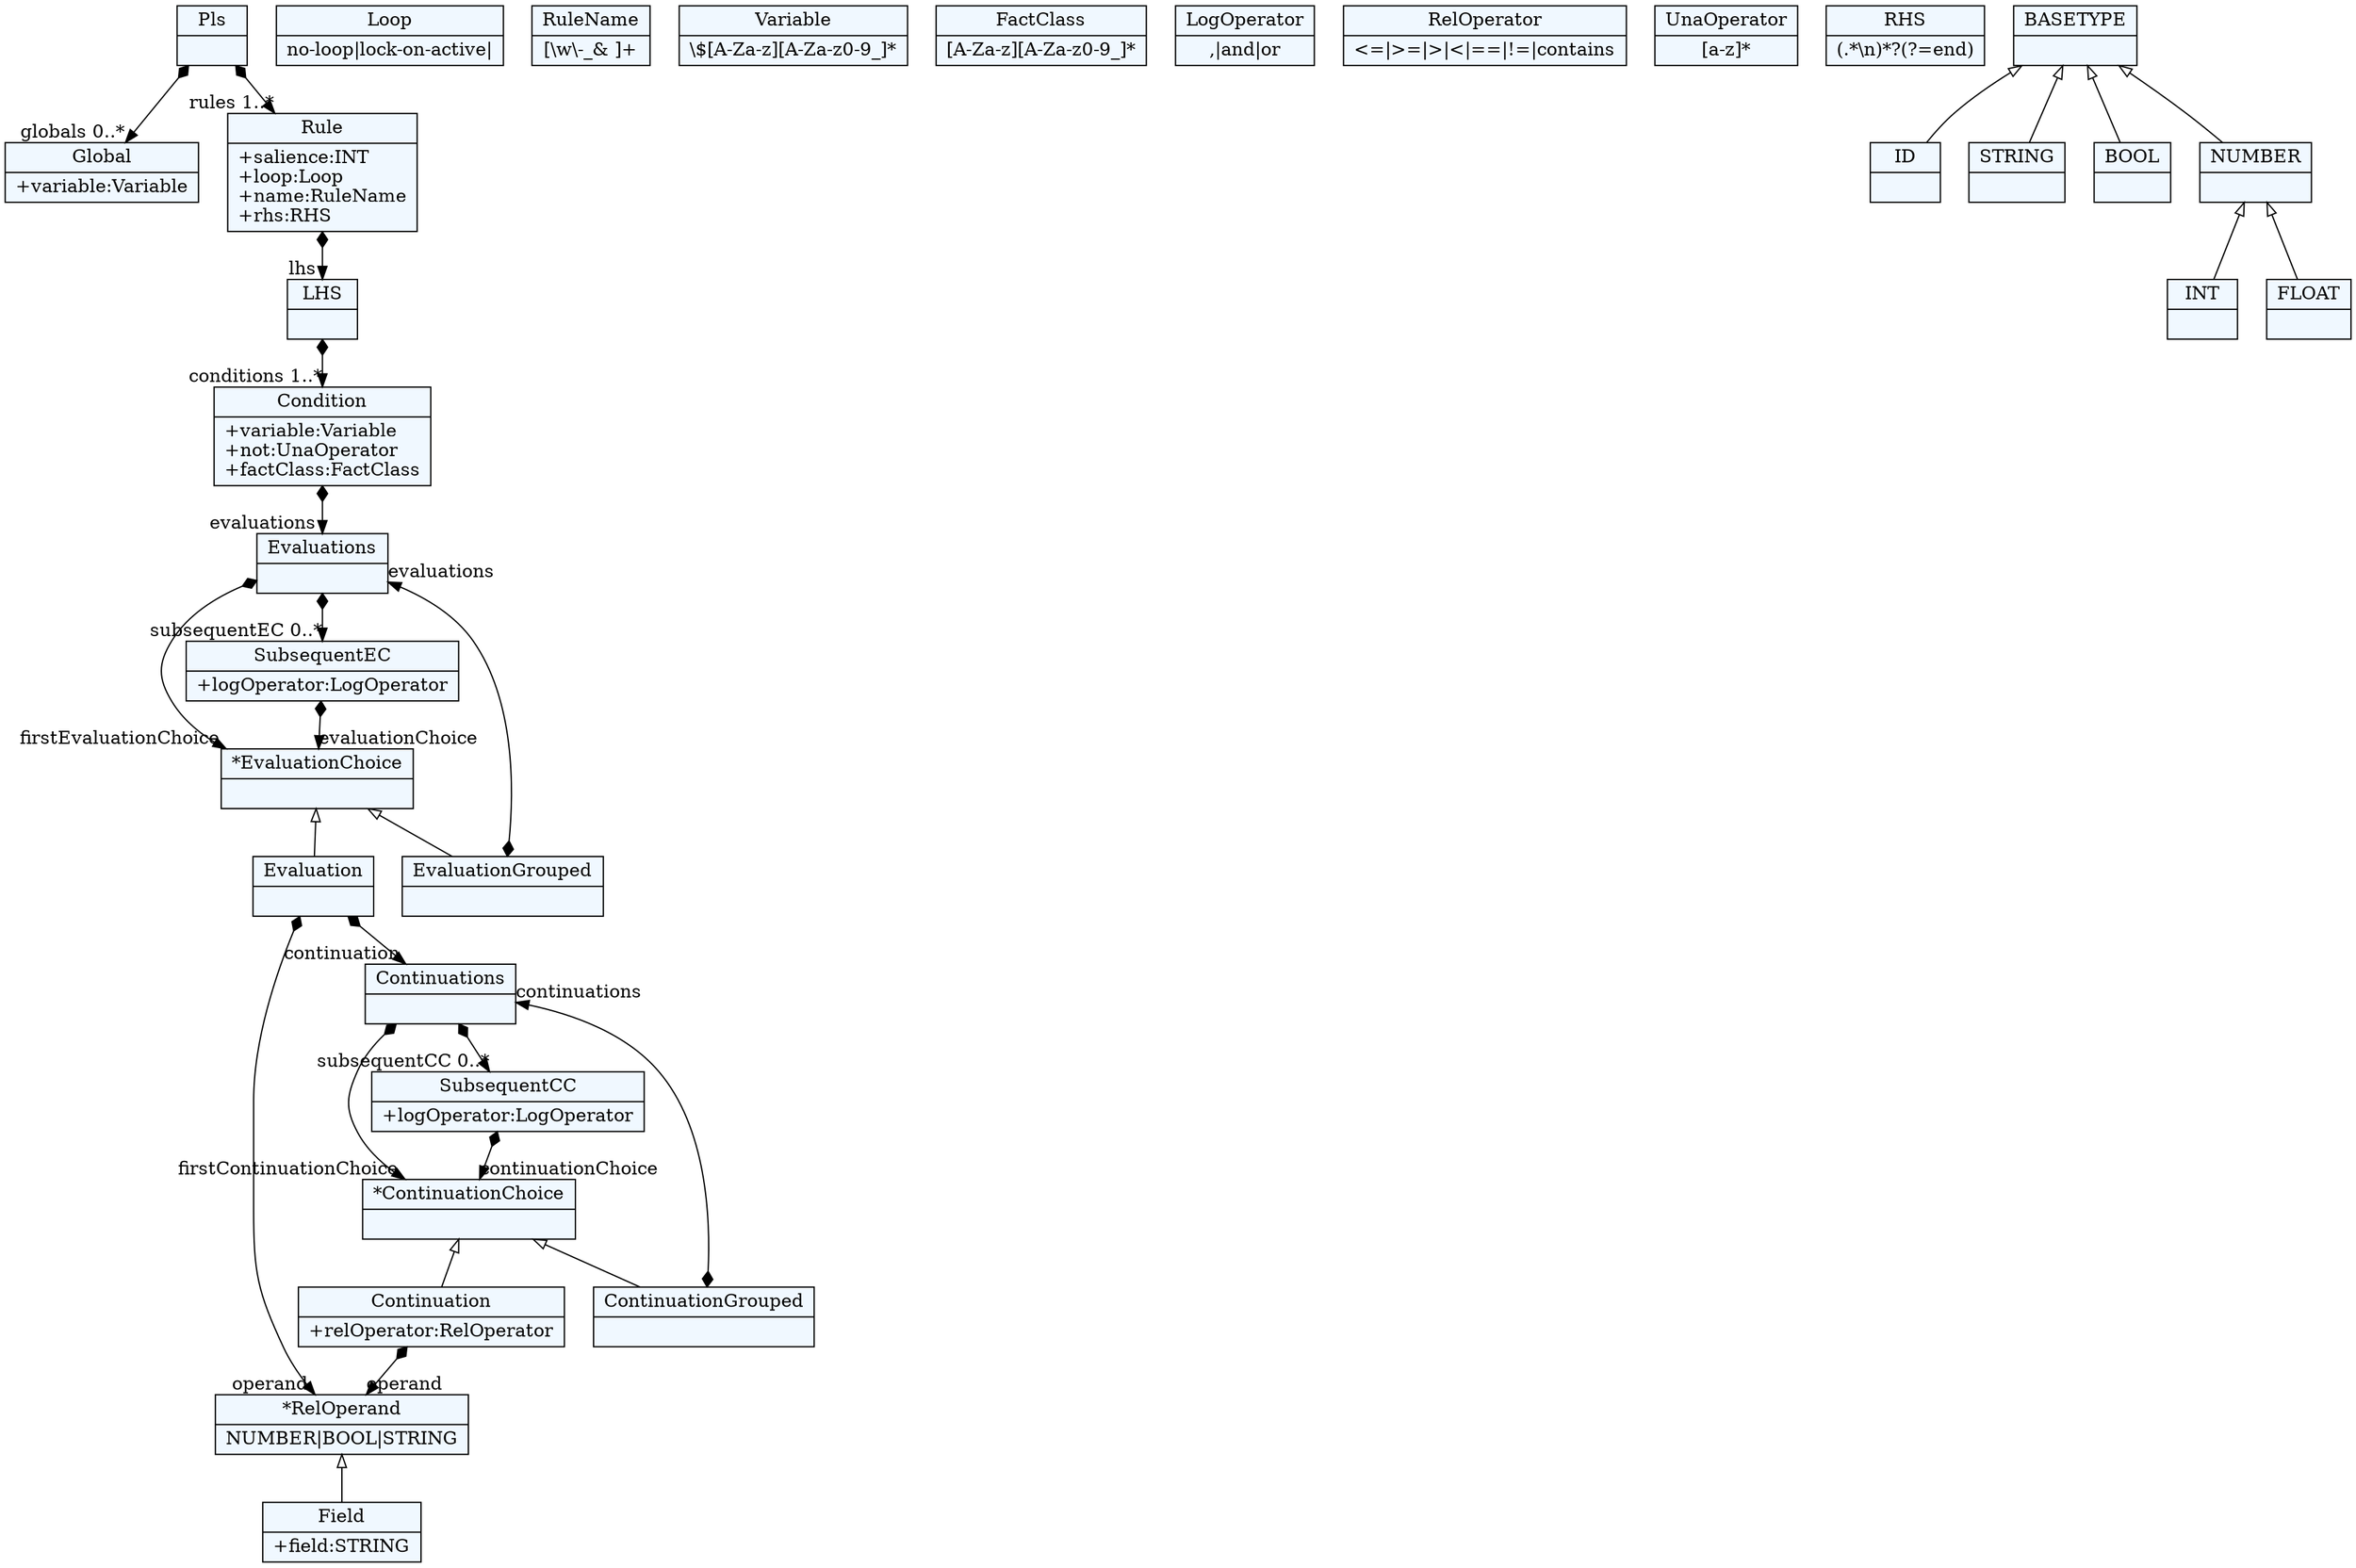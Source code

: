 
    digraph xtext {
    fontname = "Bitstream Vera Sans"
    fontsize = 8
    node[
        shape=record,
        style=filled,
        fillcolor=aliceblue
    ]
    nodesep = 0.3
    edge[dir=black,arrowtail=empty]


1690848223160 -> 1690848220328[arrowtail=diamond, dir=both, headlabel="globals 0..*"]
1690848223160 -> 1690848219384[arrowtail=diamond, dir=both, headlabel="rules 1..*"]
1690848223160[ label="{Pls|}"]

1690848220328[ label="{Global|+variable:Variable\l}"]

1690848219384 -> 1690848214664[arrowtail=diamond, dir=both, headlabel="lhs "]
1690848219384[ label="{Rule|+salience:INT\l+loop:Loop\l+name:RuleName\l+rhs:RHS\l}"]

1690848216552[ label="{Loop|no-loop\|lock-on-active\|}"]

1690848222216[ label="{RuleName|[\\w\\-_& ]+}"]

1690848214664 -> 1690848215608[arrowtail=diamond, dir=both, headlabel="conditions 1..*"]
1690848214664[ label="{LHS|}"]

1690848215608 -> 1690848109880[arrowtail=diamond, dir=both, headlabel="evaluations "]
1690848215608[ label="{Condition|+variable:Variable\l+not:UnaOperator\l+factClass:FactClass\l}"]

1690848217496[ label="{Variable|\\$[A-Za-z][A-Za-z0-9_]*}"]

1690848218440[ label="{FactClass|[A-Za-z][A-Za-z0-9_]*}"]

1690848109880 -> 1690848096664[arrowtail=diamond, dir=both, headlabel="firstEvaluationChoice "]
1690848109880 -> 1690848124984[arrowtail=diamond, dir=both, headlabel="subsequentEC 0..*"]
1690848109880[ label="{Evaluations|}"]

1690848124984 -> 1690848096664[arrowtail=diamond, dir=both, headlabel="evaluationChoice "]
1690848124984[ label="{SubsequentEC|+logOperator:LogOperator\l}"]

1690848096664[ label="{*EvaluationChoice|}"]
1690848096664 -> 1690848116488 [dir=back]
1690848096664 -> 1690848098552 [dir=back]

1690848116488 -> 1690848109880[arrowtail=diamond, dir=both, headlabel="evaluations "]
1690848116488[ label="{EvaluationGrouped|}"]

1690848098552 -> 1690848122152[arrowtail=diamond, dir=both, headlabel="operand "]
1690848098552 -> 1690848117432[arrowtail=diamond, dir=both, headlabel="continuation "]
1690848098552[ label="{Evaluation|}"]

1690848117432 -> 1690848095720[arrowtail=diamond, dir=both, headlabel="firstContinuationChoice "]
1690848117432 -> 1690848111768[arrowtail=diamond, dir=both, headlabel="subsequentCC 0..*"]
1690848117432[ label="{Continuations|}"]

1690848111768 -> 1690848095720[arrowtail=diamond, dir=both, headlabel="continuationChoice "]
1690848111768[ label="{SubsequentCC|+logOperator:LogOperator\l}"]

1690848095720[ label="{*ContinuationChoice|}"]
1690848095720 -> 1690848114600 [dir=back]
1690848095720 -> 1690848103272 [dir=back]

1690848114600 -> 1690848117432[arrowtail=diamond, dir=both, headlabel="continuations "]
1690848114600[ label="{ContinuationGrouped|}"]

1690848103272 -> 1690848122152[arrowtail=diamond, dir=both, headlabel="operand "]
1690848103272[ label="{Continuation|+relOperator:RelOperator\l}"]

1690848097608[ label="{LogOperator|,\|and\|or}"]

1690848099496[ label="{RelOperator|\<=\|\>=\|\>\|\<\|==\|!=\|contains}"]

1690848100440[ label="{UnaOperator|[a-z]*}"]

1690848118376[ label="{Field|+field:STRING\l}"]

1690848122152[ label="{*RelOperand|NUMBER\|BOOL\|STRING}"]
1690848122152 -> 1690848118376 [dir=back]

1690848112712[ label="{RHS|(.*\\n)*\?(\?=end)}"]

1690848199560[ label="{ID|}"]

1690848200504[ label="{STRING|}"]

1690848202392[ label="{BOOL|}"]

1690848208056[ label="{INT|}"]

1690848209000[ label="{FLOAT|}"]

1690848209944[ label="{NUMBER|}"]
1690848209944 -> 1690848209000 [dir=back]
1690848209944 -> 1690848208056 [dir=back]

1690848221272[ label="{BASETYPE|}"]
1690848221272 -> 1690848209944 [dir=back]
1690848221272 -> 1690848202392 [dir=back]
1690848221272 -> 1690848199560 [dir=back]
1690848221272 -> 1690848200504 [dir=back]


}
